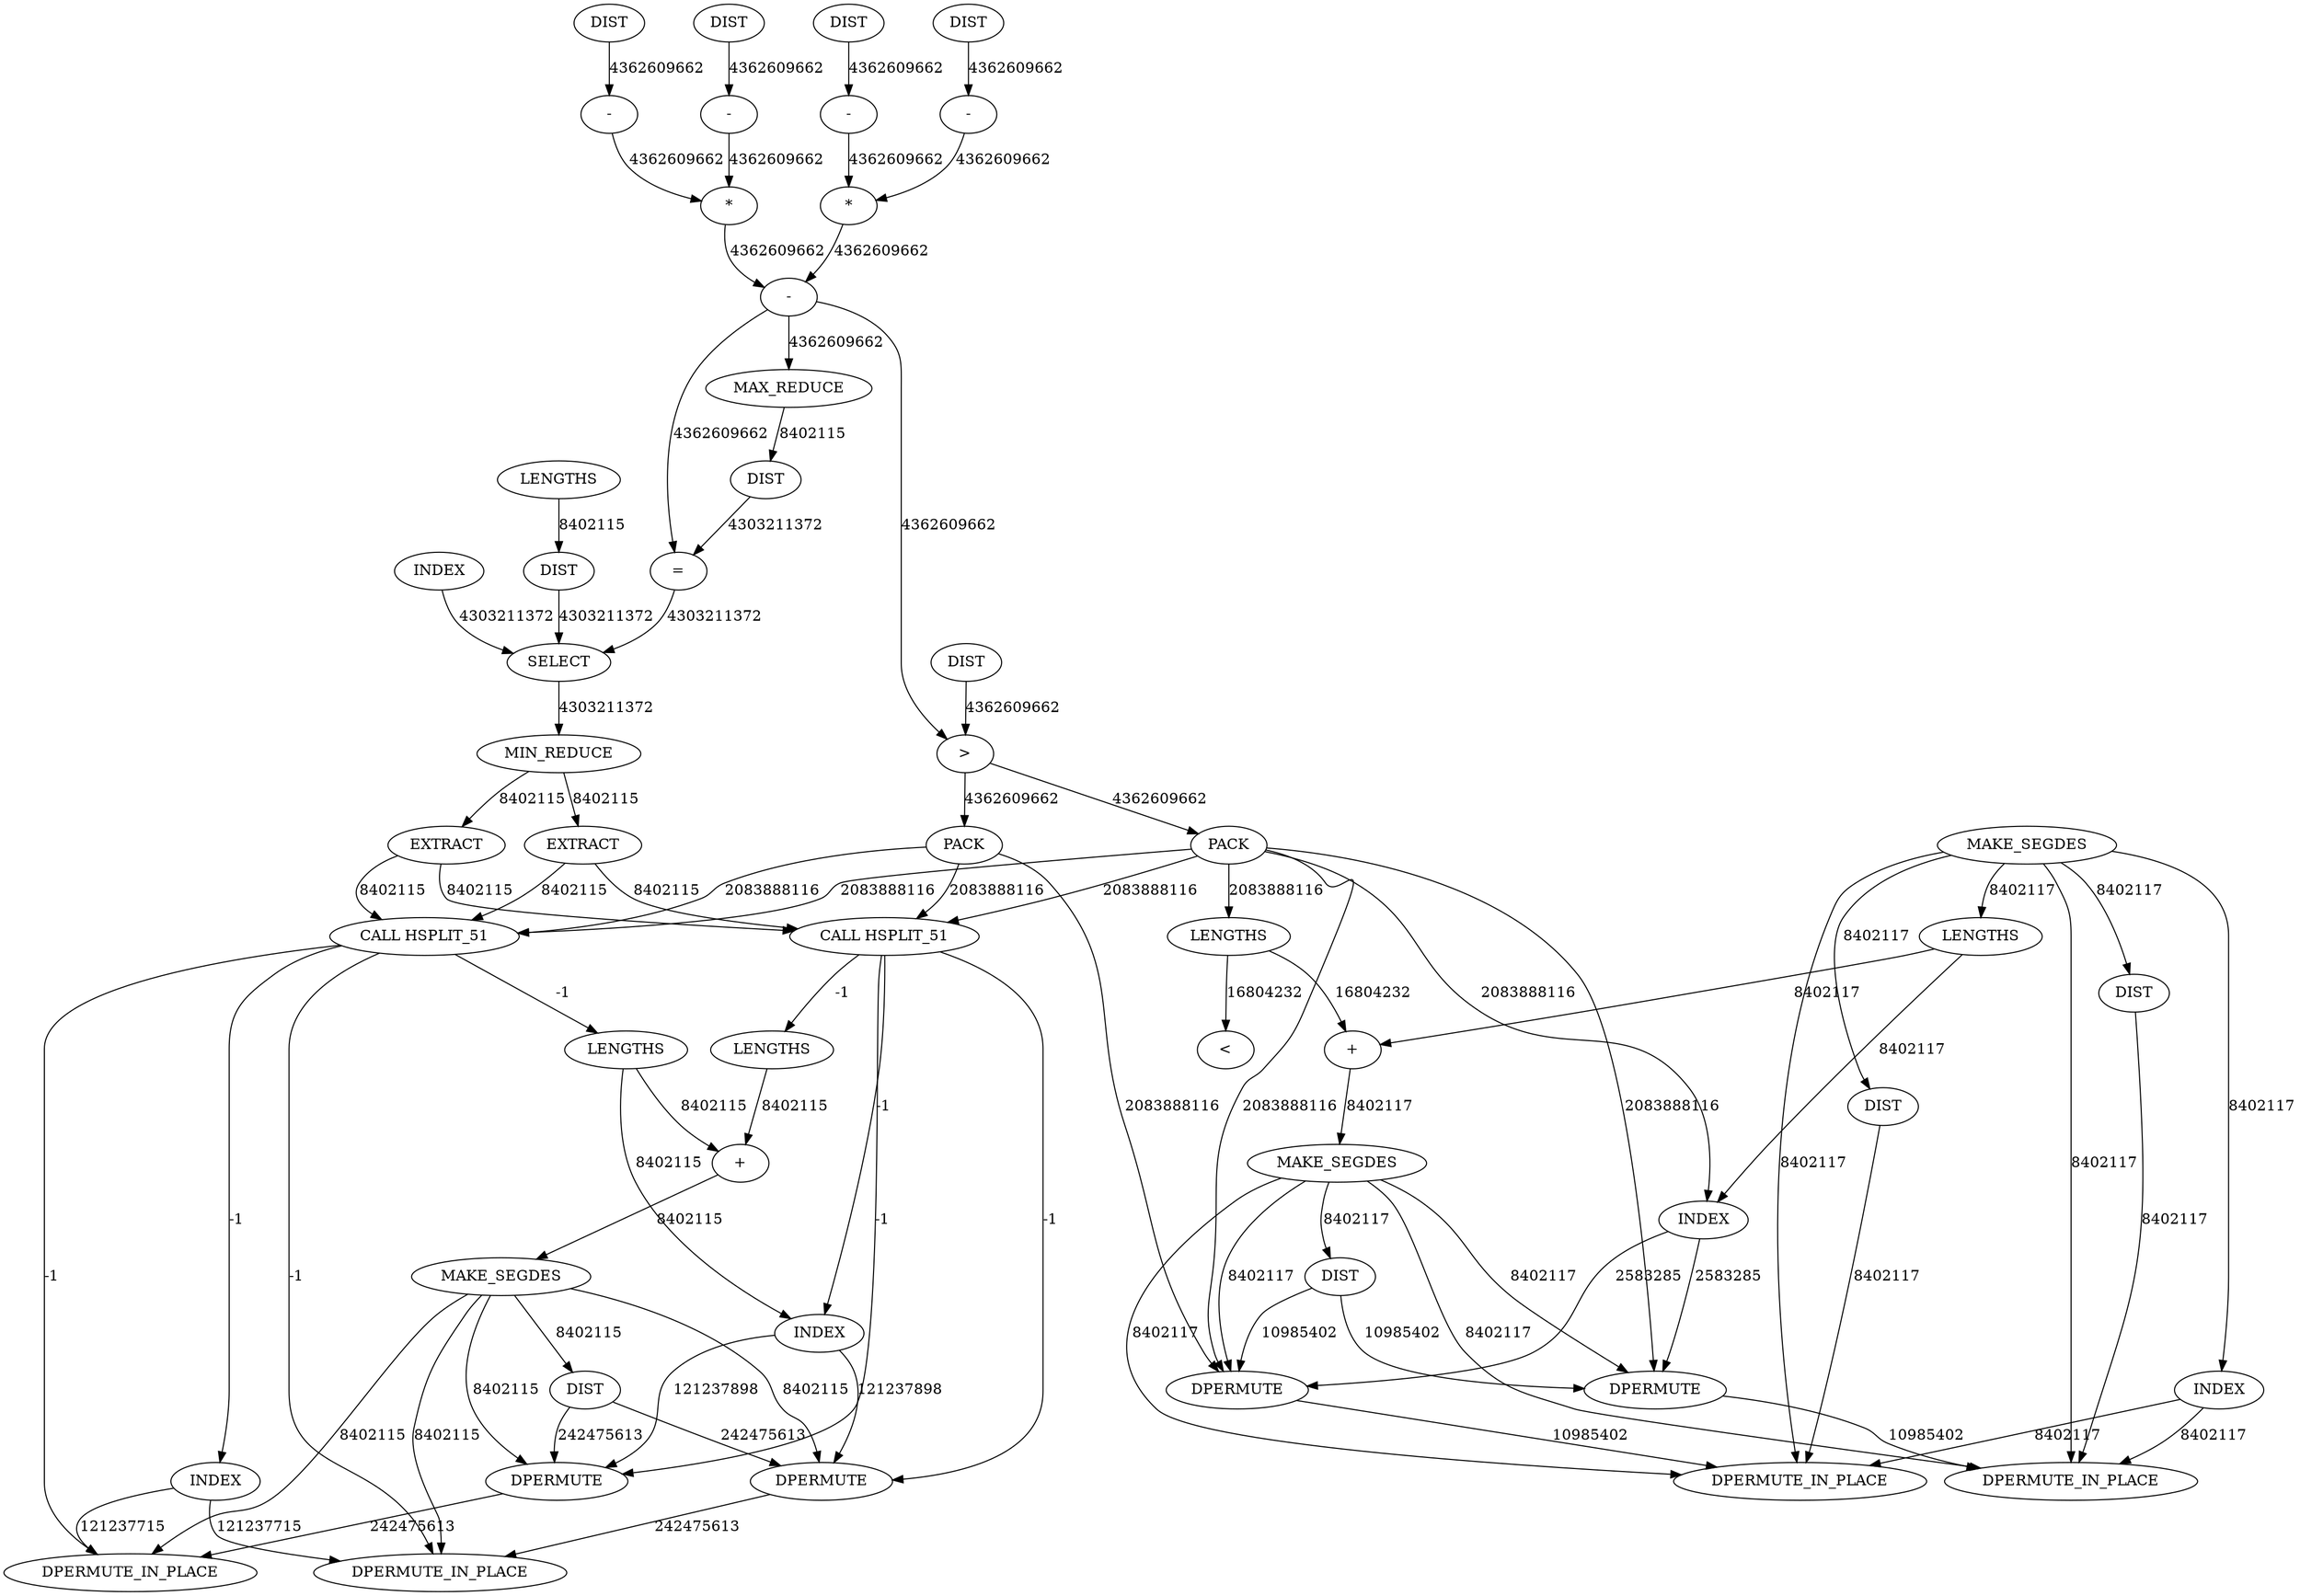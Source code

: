 digraph {
	convex_hull_large_grid_INST_4180 [label=MIN_REDUCE cost=1905388288]
	convex_hull_large_grid_INST_4094 [label=DPERMUTE cost=258646418]
	convex_hull_large_grid_INST_3914 [label="*" cost=7113675203]
	convex_hull_large_grid_INST_4178 [label=SELECT cost=8904760931]
	convex_hull_large_grid_INST_4032 [label=DIST cost=255798269]
	convex_hull_large_grid_INST_3994 [label=LENGTHS cost=255756962]
	convex_hull_large_grid_INST_4111 [label=LENGTHS cost=255978142]
	convex_hull_large_grid_INST_4244 [label=MAKE_SEGDES cost=256776315]
	convex_hull_large_grid_INST_4138 [label="=" cost=2287335791]
	convex_hull_large_grid_INST_4239 [label="+" cost=256023184]
	convex_hull_large_grid_INST_3888 [label=DIST cost=511358000]
	convex_hull_large_grid_INST_3911 [label="-" cost=5165732096]
	convex_hull_large_grid_INST_3942 [label=DIST cost=512375569]
	convex_hull_large_grid_INST_4261 [label=DPERMUTE cost=1046988687]
	convex_hull_large_grid_INST_4220 [label=INDEX cost=6216852743]
	convex_hull_large_grid_INST_3966 [label=MAKE_SEGDES cost=256209006]
	convex_hull_large_grid_INST_3927 [label="*" cost=6526117500]
	convex_hull_large_grid_INST_6334 [label=DPERMUTE_IN_PLACE cost=410257839]
	convex_hull_large_grid_INST_4115 [label=MAX_REDUCE cost=1873538300]
	convex_hull_large_grid_INST_4208 [label=INDEX cost=5001609741]
	convex_hull_large_grid_INST_3930 [label="-" cost=6339246747]
	convex_hull_large_grid_INST_4002 [label=INDEX cost=2318905746]
	convex_hull_large_grid_INST_6331 [label=DPERMUTE_IN_PLACE cost=258433960]
	convex_hull_large_grid_INST_6332 [label=DPERMUTE_IN_PLACE cost=262161569]
	convex_hull_large_grid_INST_4312 [label=DPERMUTE cost=621478435]
	convex_hull_large_grid_INST_4144 [label=INDEX cost=5097255972]
	convex_hull_large_grid_INST_4191 [label=EXTRACT cost=256446972]
	convex_hull_large_grid_INST_3980 [label=DIST cost=255929200]
	convex_hull_large_grid_INST_570 [label="CALL HSPLIT_51" cost=0]
	convex_hull_large_grid_INST_574 [label="CALL HSPLIT_51" cost=0]
	convex_hull_large_grid_INST_3883 [label=DIST cost=511989430]
	convex_hull_large_grid_INST_3965 [label=LENGTHS cost=511323371]
	convex_hull_large_grid_INST_3950 [label=PACK cost=55697957299]
	convex_hull_large_grid_INST_3924 [label="-" cost=5102076718]
	convex_hull_large_grid_INST_3894 [label=DIST cost=511228663]
	convex_hull_large_grid_INST_4124 [label=DIST cost=256261472]
	convex_hull_large_grid_INST_4043 [label=DPERMUTE cost=317121525]
	convex_hull_large_grid_INST_3945 [label="\>" cost=3458203527]
	convex_hull_large_grid_INST_3919 [label="-" cost=4392464845]
	convex_hull_large_grid_INST_551 [label="\<" cost=2182584768]
	convex_hull_large_grid_INST_3990 [label=INDEX cost=7094197266]
	convex_hull_large_grid_INST_4250 [label=DIST cost=256012379]
	convex_hull_large_grid_INST_3906 [label="-" cost=5705938991]
	convex_hull_large_grid_INST_3899 [label=DIST cost=511000493]
	convex_hull_large_grid_INST_3957 [label=PACK cost=41472684754]
	convex_hull_large_grid_INST_4021 [label="+" cost=255804858]
	convex_hull_large_grid_INST_4238 [label=LENGTHS cost=255258629]
	convex_hull_large_grid_INST_4212 [label=LENGTHS cost=255454725]
	convex_hull_large_grid_INST_4198 [label=EXTRACT cost=256771211]
	convex_hull_large_grid_INST_4154 [label=DIST cost=256342202]
	convex_hull_large_grid_INST_6333 [label=DPERMUTE_IN_PLACE cost=549916131]
	convex_hull_large_grid_INST_3975 [label=DIST cost=255974797]
	convex_hull_large_grid_INST_4026 [label=MAKE_SEGDES cost=255720355]
	convex_hull_large_grid_INST_4180 -> convex_hull_large_grid_INST_4191 [label=8402115 cost=8402115]
	convex_hull_large_grid_INST_4180 -> convex_hull_large_grid_INST_4198 [label=8402115 cost=8402115]
	convex_hull_large_grid_INST_4094 -> convex_hull_large_grid_INST_6332 [label=10985402 cost=10985402]
	convex_hull_large_grid_INST_3914 -> convex_hull_large_grid_INST_3930 [label=4362609662 cost=4362609662]
	convex_hull_large_grid_INST_4178 -> convex_hull_large_grid_INST_4180 [label=4303211372 cost=4303211372]
	convex_hull_large_grid_INST_4032 -> convex_hull_large_grid_INST_4043 [label=10985402 cost=10985402]
	convex_hull_large_grid_INST_4032 -> convex_hull_large_grid_INST_4094 [label=10985402 cost=10985402]
	convex_hull_large_grid_INST_3994 -> convex_hull_large_grid_INST_4002 [label=8402117 cost=8402117]
	convex_hull_large_grid_INST_3994 -> convex_hull_large_grid_INST_4021 [label=8402117 cost=8402117]
	convex_hull_large_grid_INST_4111 -> convex_hull_large_grid_INST_4154 [label=8402115 cost=8402115]
	convex_hull_large_grid_INST_4244 -> convex_hull_large_grid_INST_4250 [label=8402115 cost=8402115]
	convex_hull_large_grid_INST_4244 -> convex_hull_large_grid_INST_4261 [label=8402115 cost=8402115]
	convex_hull_large_grid_INST_4244 -> convex_hull_large_grid_INST_6333 [label=8402115 cost=8402115]
	convex_hull_large_grid_INST_4244 -> convex_hull_large_grid_INST_4312 [label=8402115 cost=8402115]
	convex_hull_large_grid_INST_4244 -> convex_hull_large_grid_INST_6334 [label=8402115 cost=8402115]
	convex_hull_large_grid_INST_4138 -> convex_hull_large_grid_INST_4178 [label=4303211372 cost=4303211372]
	convex_hull_large_grid_INST_4239 -> convex_hull_large_grid_INST_4244 [label=8402115 cost=8402115]
	convex_hull_large_grid_INST_3888 -> convex_hull_large_grid_INST_3919 [label=4362609662 cost=4362609662]
	convex_hull_large_grid_INST_3911 -> convex_hull_large_grid_INST_3914 [label=4362609662 cost=4362609662]
	convex_hull_large_grid_INST_3942 -> convex_hull_large_grid_INST_3945 [label=4362609662 cost=4362609662]
	convex_hull_large_grid_INST_4261 -> convex_hull_large_grid_INST_6333 [label=242475613 cost=242475613]
	convex_hull_large_grid_INST_4220 -> convex_hull_large_grid_INST_4261 [label=121237898 cost=121237898]
	convex_hull_large_grid_INST_4220 -> convex_hull_large_grid_INST_4312 [label=121237898 cost=121237898]
	convex_hull_large_grid_INST_3966 -> convex_hull_large_grid_INST_3975 [label=8402117 cost=8402117]
	convex_hull_large_grid_INST_3966 -> convex_hull_large_grid_INST_3980 [label=8402117 cost=8402117]
	convex_hull_large_grid_INST_3966 -> convex_hull_large_grid_INST_3990 [label=8402117 cost=8402117]
	convex_hull_large_grid_INST_3966 -> convex_hull_large_grid_INST_3994 [label=8402117 cost=8402117]
	convex_hull_large_grid_INST_3966 -> convex_hull_large_grid_INST_6331 [label=8402117 cost=8402117]
	convex_hull_large_grid_INST_3966 -> convex_hull_large_grid_INST_6332 [label=8402117 cost=8402117]
	convex_hull_large_grid_INST_3927 -> convex_hull_large_grid_INST_3930 [label=4362609662 cost=4362609662]
	convex_hull_large_grid_INST_4115 -> convex_hull_large_grid_INST_4124 [label=8402115 cost=8402115]
	convex_hull_large_grid_INST_4208 -> convex_hull_large_grid_INST_6333 [label=121237715 cost=121237715]
	convex_hull_large_grid_INST_4208 -> convex_hull_large_grid_INST_6334 [label=121237715 cost=121237715]
	convex_hull_large_grid_INST_3930 -> convex_hull_large_grid_INST_3945 [label=4362609662 cost=4362609662]
	convex_hull_large_grid_INST_3930 -> convex_hull_large_grid_INST_4115 [label=4362609662 cost=4362609662]
	convex_hull_large_grid_INST_3930 -> convex_hull_large_grid_INST_4138 [label=4362609662 cost=4362609662]
	convex_hull_large_grid_INST_4002 -> convex_hull_large_grid_INST_4043 [label=2583285 cost=2583285]
	convex_hull_large_grid_INST_4002 -> convex_hull_large_grid_INST_4094 [label=2583285 cost=2583285]
	convex_hull_large_grid_INST_4312 -> convex_hull_large_grid_INST_6334 [label=242475613 cost=242475613]
	convex_hull_large_grid_INST_4144 -> convex_hull_large_grid_INST_4178 [label=4303211372 cost=4303211372]
	convex_hull_large_grid_INST_4191 -> convex_hull_large_grid_INST_570 [label=8402115 cost=8402115]
	convex_hull_large_grid_INST_4191 -> convex_hull_large_grid_INST_574 [label=8402115 cost=8402115]
	convex_hull_large_grid_INST_3980 -> convex_hull_large_grid_INST_6332 [label=8402117 cost=8402117]
	convex_hull_large_grid_INST_570 -> convex_hull_large_grid_INST_4208 [label=-1 cost=-1]
	convex_hull_large_grid_INST_570 -> convex_hull_large_grid_INST_4212 [label=-1 cost=-1]
	convex_hull_large_grid_INST_570 -> convex_hull_large_grid_INST_6333 [label=-1 cost=-1]
	convex_hull_large_grid_INST_570 -> convex_hull_large_grid_INST_6334 [label=-1 cost=-1]
	convex_hull_large_grid_INST_574 -> convex_hull_large_grid_INST_4220 [label=-1 cost=-1]
	convex_hull_large_grid_INST_574 -> convex_hull_large_grid_INST_4238 [label=-1 cost=-1]
	convex_hull_large_grid_INST_574 -> convex_hull_large_grid_INST_4261 [label=-1 cost=-1]
	convex_hull_large_grid_INST_574 -> convex_hull_large_grid_INST_4312 [label=-1 cost=-1]
	convex_hull_large_grid_INST_3883 -> convex_hull_large_grid_INST_3906 [label=4362609662 cost=4362609662]
	convex_hull_large_grid_INST_3965 -> convex_hull_large_grid_INST_551 [label=16804232 cost=16804232]
	convex_hull_large_grid_INST_3965 -> convex_hull_large_grid_INST_4021 [label=16804232 cost=16804232]
	convex_hull_large_grid_INST_3950 -> convex_hull_large_grid_INST_3965 [label=2083888116 cost=2083888116]
	convex_hull_large_grid_INST_3950 -> convex_hull_large_grid_INST_4002 [label=2083888116 cost=2083888116]
	convex_hull_large_grid_INST_3950 -> convex_hull_large_grid_INST_4043 [label=2083888116 cost=2083888116]
	convex_hull_large_grid_INST_3950 -> convex_hull_large_grid_INST_4094 [label=2083888116 cost=2083888116]
	convex_hull_large_grid_INST_3950 -> convex_hull_large_grid_INST_570 [label=2083888116 cost=2083888116]
	convex_hull_large_grid_INST_3950 -> convex_hull_large_grid_INST_574 [label=2083888116 cost=2083888116]
	convex_hull_large_grid_INST_3924 -> convex_hull_large_grid_INST_3927 [label=4362609662 cost=4362609662]
	convex_hull_large_grid_INST_3894 -> convex_hull_large_grid_INST_3924 [label=4362609662 cost=4362609662]
	convex_hull_large_grid_INST_4124 -> convex_hull_large_grid_INST_4138 [label=4303211372 cost=4303211372]
	convex_hull_large_grid_INST_4043 -> convex_hull_large_grid_INST_6331 [label=10985402 cost=10985402]
	convex_hull_large_grid_INST_3945 -> convex_hull_large_grid_INST_3950 [label=4362609662 cost=4362609662]
	convex_hull_large_grid_INST_3945 -> convex_hull_large_grid_INST_3957 [label=4362609662 cost=4362609662]
	convex_hull_large_grid_INST_3919 -> convex_hull_large_grid_INST_3927 [label=4362609662 cost=4362609662]
	convex_hull_large_grid_INST_3990 -> convex_hull_large_grid_INST_6331 [label=8402117 cost=8402117]
	convex_hull_large_grid_INST_3990 -> convex_hull_large_grid_INST_6332 [label=8402117 cost=8402117]
	convex_hull_large_grid_INST_4250 -> convex_hull_large_grid_INST_4261 [label=242475613 cost=242475613]
	convex_hull_large_grid_INST_4250 -> convex_hull_large_grid_INST_4312 [label=242475613 cost=242475613]
	convex_hull_large_grid_INST_3906 -> convex_hull_large_grid_INST_3914 [label=4362609662 cost=4362609662]
	convex_hull_large_grid_INST_3899 -> convex_hull_large_grid_INST_3911 [label=4362609662 cost=4362609662]
	convex_hull_large_grid_INST_3957 -> convex_hull_large_grid_INST_4094 [label=2083888116 cost=2083888116]
	convex_hull_large_grid_INST_3957 -> convex_hull_large_grid_INST_570 [label=2083888116 cost=2083888116]
	convex_hull_large_grid_INST_3957 -> convex_hull_large_grid_INST_574 [label=2083888116 cost=2083888116]
	convex_hull_large_grid_INST_4021 -> convex_hull_large_grid_INST_4026 [label=8402117 cost=8402117]
	convex_hull_large_grid_INST_4238 -> convex_hull_large_grid_INST_4239 [label=8402115 cost=8402115]
	convex_hull_large_grid_INST_4212 -> convex_hull_large_grid_INST_4220 [label=8402115 cost=8402115]
	convex_hull_large_grid_INST_4212 -> convex_hull_large_grid_INST_4239 [label=8402115 cost=8402115]
	convex_hull_large_grid_INST_4198 -> convex_hull_large_grid_INST_570 [label=8402115 cost=8402115]
	convex_hull_large_grid_INST_4198 -> convex_hull_large_grid_INST_574 [label=8402115 cost=8402115]
	convex_hull_large_grid_INST_4154 -> convex_hull_large_grid_INST_4178 [label=4303211372 cost=4303211372]
	convex_hull_large_grid_INST_3975 -> convex_hull_large_grid_INST_6331 [label=8402117 cost=8402117]
	convex_hull_large_grid_INST_4026 -> convex_hull_large_grid_INST_4032 [label=8402117 cost=8402117]
	convex_hull_large_grid_INST_4026 -> convex_hull_large_grid_INST_4043 [label=8402117 cost=8402117]
	convex_hull_large_grid_INST_4026 -> convex_hull_large_grid_INST_6331 [label=8402117 cost=8402117]
	convex_hull_large_grid_INST_4026 -> convex_hull_large_grid_INST_4094 [label=8402117 cost=8402117]
	convex_hull_large_grid_INST_4026 -> convex_hull_large_grid_INST_6332 [label=8402117 cost=8402117]
}
